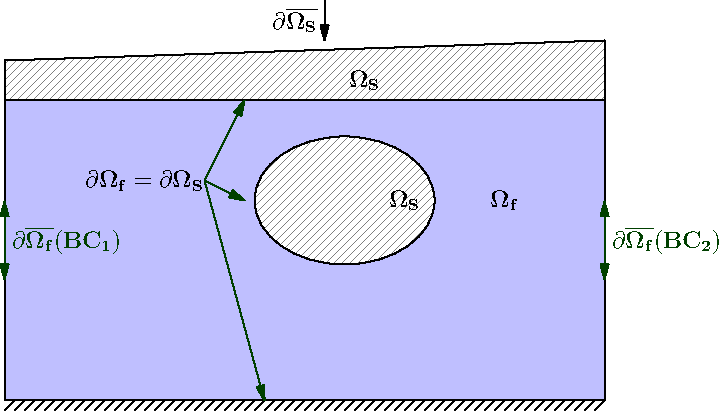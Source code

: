 
import patterns;
pair z0=(70,0);
real r=30;
int n=20;
real h=0.1;
real x=-100;
real dx=20;

draw((-100,-100)--(200,-100)); 
for (int i=1; i<61; ++i)
{
  draw((-100+(i-1)*5,-105)--(-100+i*5,-100)); 
}
add("brick",brick(3mm,grey));
path r1=((x,50+0) -- (x,50+dx) -- (x+300,50+dx+10) -- (x+300,50+0) -- cycle);
path r2=((-100,-100) -- (-100,50) -- (200,50) -- (200,-100) -- cycle);
draw(r1);
filldraw(r1,pattern("hatch"));
filldraw(r2,paleblue);


path c2=ellipse(z0,r+15,r+2);
draw(c2);

add("hatch",hatch(1mm,grey));
path c1=ellipse(z0,r-8,r);
//draw(c1);
filldraw(c2,white);
filldraw(c2,pattern("hatch"));
//filldraw(c1,paleblue);

label("$\mathbf{\Omega_S}$",(80,60));
label("$\mathbf{\Omega_S}$",(100,0));
//label("$\mathbf{\Omega_f}$",(70,0));
label("$\mathbf{\Omega_f}$",(150,0));

draw("$\mathbf{\partial\overline{\Omega_f}(BC_1)}$",(-100,-40)--(-100,0),darkgreen,Arrows,PenMargins);
draw("$\mathbf{\partial\overline{\Omega_f}(BC_2)}$",(200,-40)--(200,0),darkgreen,Arrows,PenMargins);
draw((0,10)--(30,-100),darkgreen,EndArrow);
draw((0,10)--(20,50),darkgreen,EndArrow);
//draw((0,10)--(50,10),darkgreen,EndArrow);
draw((0,10)--(20,0),darkgreen,EndArrow);
label("$\mathbf{\partial\Omega_f=\partial\Omega_S}$",(-30,10));
draw("$\mathbf{\partial\overline{\Omega_S}}$",(60,100)--(60,80),EndArrow);


